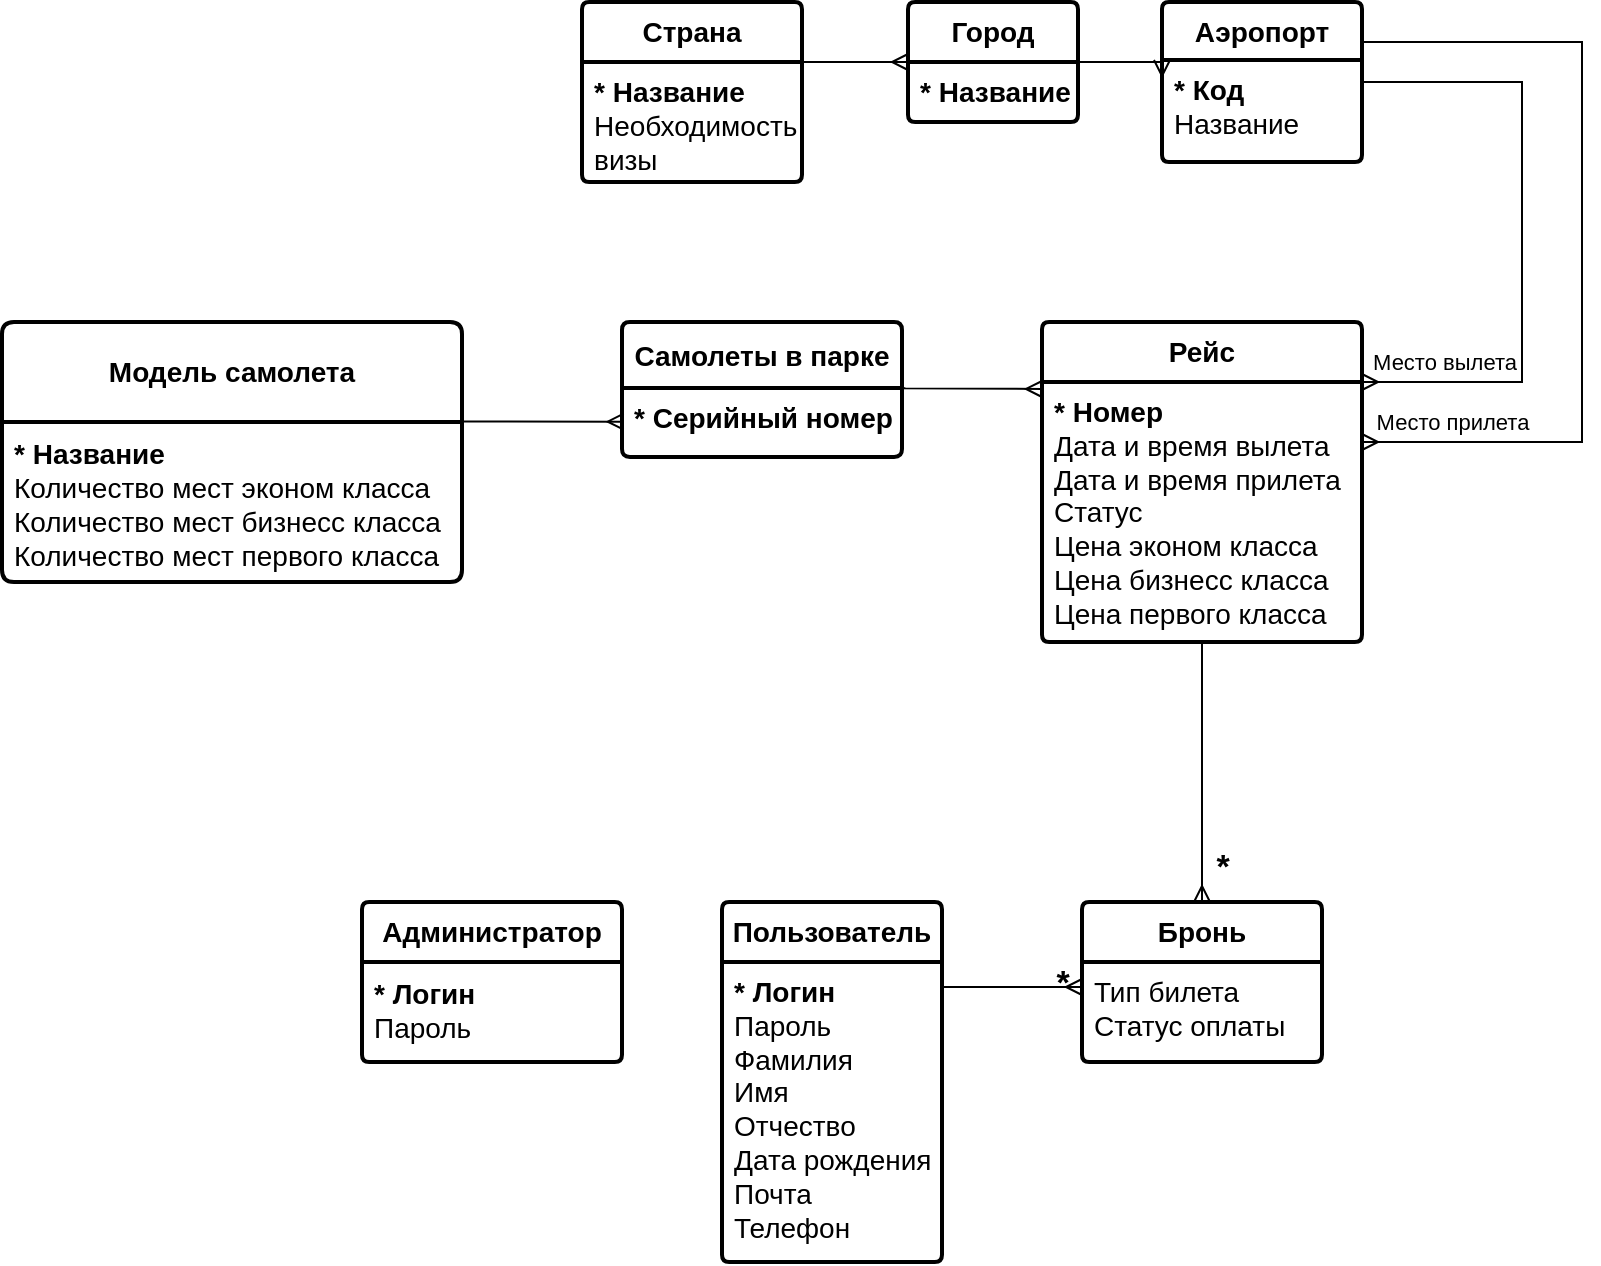<mxfile version="23.1.5" type="device">
  <diagram name="Страница — 1" id="cLjbmlqy-ygLtGLeqxRx">
    <mxGraphModel dx="2976" dy="683" grid="1" gridSize="10" guides="1" tooltips="1" connect="1" arrows="1" fold="1" page="1" pageScale="1" pageWidth="827" pageHeight="1169" math="0" shadow="0">
      <root>
        <mxCell id="0" />
        <mxCell id="1" parent="0" />
        <mxCell id="_czjdlP7NAZFudH9wTXd-5" value="&lt;b&gt;Пользователь&lt;/b&gt;" style="swimlane;childLayout=stackLayout;horizontal=1;startSize=30;horizontalStack=0;rounded=1;fontSize=14;fontStyle=0;strokeWidth=2;resizeParent=0;resizeLast=1;shadow=0;dashed=0;align=center;arcSize=4;whiteSpace=wrap;html=1;" parent="1" vertex="1">
          <mxGeometry x="-720" y="530" width="110" height="180" as="geometry" />
        </mxCell>
        <mxCell id="_czjdlP7NAZFudH9wTXd-6" value="&lt;font style=&quot;font-size: 14px;&quot;&gt;&lt;b&gt;* Логин&lt;br&gt;&lt;/b&gt;Пароль&lt;br&gt;Фамилия&lt;br&gt;Имя&lt;br&gt;Отчество&lt;br&gt;Дата рождения&lt;br&gt;Почта&lt;br&gt;Телефон&lt;/font&gt;" style="align=left;strokeColor=none;fillColor=none;spacingLeft=4;fontSize=12;verticalAlign=top;resizable=0;rotatable=0;part=1;html=1;" parent="_czjdlP7NAZFudH9wTXd-5" vertex="1">
          <mxGeometry y="30" width="110" height="150" as="geometry" />
        </mxCell>
        <mxCell id="_czjdlP7NAZFudH9wTXd-8" value="&lt;b&gt;Модель самолета&lt;/b&gt;" style="swimlane;childLayout=stackLayout;horizontal=1;startSize=50;horizontalStack=0;rounded=1;fontSize=14;fontStyle=0;strokeWidth=2;resizeParent=0;resizeLast=1;shadow=0;dashed=0;align=center;arcSize=4;whiteSpace=wrap;html=1;" parent="1" vertex="1">
          <mxGeometry x="-1080" y="240" width="230" height="130" as="geometry" />
        </mxCell>
        <mxCell id="_czjdlP7NAZFudH9wTXd-9" value="&lt;div style=&quot;font-size: 15px;&quot;&gt;&lt;b style=&quot;background-color: initial; font-size: 14px;&quot;&gt;* Название&lt;/b&gt;&lt;/div&gt;&lt;font style=&quot;font-size: 14px;&quot;&gt;&lt;div style=&quot;&quot;&gt;&lt;span style=&quot;background-color: initial;&quot;&gt;Количество мест&amp;nbsp;&lt;/span&gt;&lt;span style=&quot;background-color: initial;&quot;&gt;эконом класса&lt;/span&gt;&lt;/div&gt;&lt;div style=&quot;&quot;&gt;&lt;span style=&quot;background-color: initial;&quot;&gt;Количество мест бизнесс класса&lt;/span&gt;&lt;/div&gt;&lt;div style=&quot;&quot;&gt;&lt;span style=&quot;background-color: initial;&quot;&gt;Количество мест первого класса&lt;/span&gt;&lt;/div&gt;&lt;/font&gt;" style="align=left;strokeColor=none;fillColor=none;spacingLeft=4;fontSize=12;verticalAlign=top;resizable=0;rotatable=0;part=1;html=1;" parent="_czjdlP7NAZFudH9wTXd-8" vertex="1">
          <mxGeometry y="50" width="230" height="80" as="geometry" />
        </mxCell>
        <mxCell id="_czjdlP7NAZFudH9wTXd-10" value="&lt;b&gt;Самолеты в парке&lt;/b&gt;" style="swimlane;childLayout=stackLayout;horizontal=1;startSize=33;horizontalStack=0;rounded=1;fontSize=14;fontStyle=0;strokeWidth=2;resizeParent=0;resizeLast=1;shadow=0;dashed=0;align=center;arcSize=4;whiteSpace=wrap;html=1;" parent="1" vertex="1">
          <mxGeometry x="-770" y="240" width="140" height="67.5" as="geometry" />
        </mxCell>
        <mxCell id="_czjdlP7NAZFudH9wTXd-11" value="&lt;font style=&quot;font-size: 14px;&quot;&gt;&lt;b&gt;* Серийный номер&lt;br&gt;&lt;/b&gt;&lt;br&gt;&lt;/font&gt;" style="align=left;strokeColor=none;fillColor=none;spacingLeft=4;fontSize=12;verticalAlign=top;resizable=0;rotatable=0;part=1;html=1;" parent="_czjdlP7NAZFudH9wTXd-10" vertex="1">
          <mxGeometry y="33" width="140" height="34.5" as="geometry" />
        </mxCell>
        <mxCell id="AS12uEGzcnYFTBffjhOc-1" value="&lt;b&gt;Страна&lt;/b&gt;" style="swimlane;childLayout=stackLayout;horizontal=1;startSize=30;horizontalStack=0;rounded=1;fontSize=14;fontStyle=0;strokeWidth=2;resizeParent=0;resizeLast=1;shadow=0;dashed=0;align=center;arcSize=4;whiteSpace=wrap;html=1;" parent="1" vertex="1">
          <mxGeometry x="-790" y="80" width="110" height="90" as="geometry" />
        </mxCell>
        <mxCell id="AS12uEGzcnYFTBffjhOc-2" value="&lt;font style=&quot;font-size: 14px;&quot;&gt;&lt;b&gt;* Название&lt;br&gt;&lt;/b&gt;Необходимость&lt;br&gt;визы&lt;br&gt;&lt;/font&gt;" style="align=left;strokeColor=none;fillColor=none;spacingLeft=4;fontSize=12;verticalAlign=top;resizable=0;rotatable=0;part=1;html=1;" parent="AS12uEGzcnYFTBffjhOc-1" vertex="1">
          <mxGeometry y="30" width="110" height="60" as="geometry" />
        </mxCell>
        <mxCell id="AS12uEGzcnYFTBffjhOc-3" value="&lt;b&gt;Город&lt;/b&gt;" style="swimlane;childLayout=stackLayout;horizontal=1;startSize=30;horizontalStack=0;rounded=1;fontSize=14;fontStyle=0;strokeWidth=2;resizeParent=0;resizeLast=1;shadow=0;dashed=0;align=center;arcSize=4;whiteSpace=wrap;html=1;" parent="1" vertex="1">
          <mxGeometry x="-627" y="80" width="85" height="60" as="geometry" />
        </mxCell>
        <mxCell id="AS12uEGzcnYFTBffjhOc-4" value="&lt;font style=&quot;font-size: 14px;&quot;&gt;&lt;b&gt;* Название&lt;br&gt;&lt;/b&gt;&lt;br&gt;&lt;/font&gt;" style="align=left;strokeColor=none;fillColor=none;spacingLeft=4;fontSize=12;verticalAlign=top;resizable=0;rotatable=0;part=1;html=1;" parent="AS12uEGzcnYFTBffjhOc-3" vertex="1">
          <mxGeometry y="30" width="85" height="30" as="geometry" />
        </mxCell>
        <mxCell id="AS12uEGzcnYFTBffjhOc-5" value="&lt;b&gt;Аэропорт&lt;/b&gt;" style="swimlane;childLayout=stackLayout;horizontal=1;startSize=29;horizontalStack=0;rounded=1;fontSize=14;fontStyle=0;strokeWidth=2;resizeParent=0;resizeLast=1;shadow=0;dashed=0;align=center;arcSize=4;whiteSpace=wrap;html=1;" parent="1" vertex="1">
          <mxGeometry x="-500" y="80" width="100" height="80" as="geometry" />
        </mxCell>
        <mxCell id="AS12uEGzcnYFTBffjhOc-6" value="&lt;font style=&quot;font-size: 14px;&quot;&gt;&lt;b&gt;* Код&lt;br&gt;&lt;/b&gt;Название&lt;br&gt;&lt;br&gt;&lt;/font&gt;" style="align=left;strokeColor=none;fillColor=none;spacingLeft=4;fontSize=12;verticalAlign=top;resizable=0;rotatable=0;part=1;html=1;" parent="AS12uEGzcnYFTBffjhOc-5" vertex="1">
          <mxGeometry y="29" width="100" height="51" as="geometry" />
        </mxCell>
        <mxCell id="AS12uEGzcnYFTBffjhOc-7" value="&lt;b&gt;Рейс&lt;/b&gt;" style="swimlane;childLayout=stackLayout;horizontal=1;startSize=30;horizontalStack=0;rounded=1;fontSize=14;fontStyle=0;strokeWidth=2;resizeParent=0;resizeLast=1;shadow=0;dashed=0;align=center;arcSize=4;whiteSpace=wrap;html=1;" parent="1" vertex="1">
          <mxGeometry x="-560" y="240" width="160" height="160" as="geometry" />
        </mxCell>
        <mxCell id="AS12uEGzcnYFTBffjhOc-8" value="&lt;font style=&quot;font-size: 14px;&quot;&gt;&lt;b&gt;* Номер&lt;/b&gt;&lt;br&gt;Дата и время вылета&lt;br&gt;Дата и время прилета&lt;br&gt;Статус&lt;br&gt;Цена эконом класса&lt;br&gt;Цена бизнесс класса&lt;br&gt;Цена первого класса&lt;br&gt;&lt;/font&gt;" style="align=left;strokeColor=none;fillColor=none;spacingLeft=4;fontSize=12;verticalAlign=top;resizable=0;rotatable=0;part=1;html=1;" parent="AS12uEGzcnYFTBffjhOc-7" vertex="1">
          <mxGeometry y="30" width="160" height="130" as="geometry" />
        </mxCell>
        <mxCell id="ajeclIly8woDuwXvFi3p-1" style="edgeStyle=orthogonalEdgeStyle;rounded=0;orthogonalLoop=1;jettySize=auto;html=1;exitX=0.5;exitY=1;exitDx=0;exitDy=0;" parent="AS12uEGzcnYFTBffjhOc-7" source="AS12uEGzcnYFTBffjhOc-8" target="AS12uEGzcnYFTBffjhOc-8" edge="1">
          <mxGeometry relative="1" as="geometry" />
        </mxCell>
        <mxCell id="AS12uEGzcnYFTBffjhOc-9" value="&lt;b&gt;Бронь&lt;/b&gt;" style="swimlane;childLayout=stackLayout;horizontal=1;startSize=30;horizontalStack=0;rounded=1;fontSize=14;fontStyle=0;strokeWidth=2;resizeParent=0;resizeLast=1;shadow=0;dashed=0;align=center;arcSize=4;whiteSpace=wrap;html=1;" parent="1" vertex="1">
          <mxGeometry x="-540" y="530" width="120" height="80" as="geometry" />
        </mxCell>
        <mxCell id="AS12uEGzcnYFTBffjhOc-10" value="&lt;font style=&quot;font-size: 14px;&quot;&gt;Тип билета&lt;br&gt;Статус оплаты&lt;br&gt;&lt;/font&gt;" style="align=left;strokeColor=none;fillColor=none;spacingLeft=4;fontSize=12;verticalAlign=top;resizable=0;rotatable=0;part=1;html=1;" parent="AS12uEGzcnYFTBffjhOc-9" vertex="1">
          <mxGeometry y="30" width="120" height="50" as="geometry" />
        </mxCell>
        <mxCell id="AS12uEGzcnYFTBffjhOc-27" value="" style="edgeStyle=orthogonalEdgeStyle;fontSize=12;html=1;endArrow=ERmany;rounded=0;exitX=1;exitY=0;exitDx=0;exitDy=0;entryX=0;entryY=0;entryDx=0;entryDy=0;" parent="1" source="AS12uEGzcnYFTBffjhOc-2" target="AS12uEGzcnYFTBffjhOc-4" edge="1">
          <mxGeometry width="100" height="100" relative="1" as="geometry">
            <mxPoint x="-630" y="200" as="sourcePoint" />
            <mxPoint x="-530" y="200" as="targetPoint" />
            <Array as="points">
              <mxPoint x="-630" y="110" />
              <mxPoint x="-630" y="110" />
            </Array>
          </mxGeometry>
        </mxCell>
        <mxCell id="AS12uEGzcnYFTBffjhOc-28" value="" style="edgeStyle=orthogonalEdgeStyle;fontSize=12;html=1;endArrow=ERmany;rounded=0;exitX=1;exitY=0.5;exitDx=0;exitDy=0;entryX=0;entryY=0;entryDx=0;entryDy=0;" parent="1" source="AS12uEGzcnYFTBffjhOc-3" target="AS12uEGzcnYFTBffjhOc-6" edge="1">
          <mxGeometry width="100" height="100" relative="1" as="geometry">
            <mxPoint x="-515" y="190" as="sourcePoint" />
            <mxPoint x="-435" y="190" as="targetPoint" />
            <Array as="points">
              <mxPoint x="-500" y="110" />
            </Array>
          </mxGeometry>
        </mxCell>
        <mxCell id="AS12uEGzcnYFTBffjhOc-33" value="" style="edgeStyle=orthogonalEdgeStyle;fontSize=12;html=1;endArrow=ERmany;rounded=0;exitX=0.981;exitY=-0.004;exitDx=0;exitDy=0;exitPerimeter=0;entryX=0.006;entryY=0.488;entryDx=0;entryDy=0;entryPerimeter=0;" parent="1" source="_czjdlP7NAZFudH9wTXd-9" target="_czjdlP7NAZFudH9wTXd-11" edge="1">
          <mxGeometry width="100" height="100" relative="1" as="geometry">
            <mxPoint x="-850" y="290" as="sourcePoint" />
            <mxPoint x="-730" y="290" as="targetPoint" />
            <Array as="points">
              <mxPoint x="-850" y="290" />
            </Array>
          </mxGeometry>
        </mxCell>
        <mxCell id="AS12uEGzcnYFTBffjhOc-35" value="" style="edgeStyle=orthogonalEdgeStyle;fontSize=12;html=1;endArrow=ERmany;rounded=0;exitX=1.012;exitY=0.49;exitDx=0;exitDy=0;exitPerimeter=0;entryX=0.005;entryY=0.02;entryDx=0;entryDy=0;entryPerimeter=0;" parent="1" source="_czjdlP7NAZFudH9wTXd-10" edge="1">
          <mxGeometry width="100" height="100" relative="1" as="geometry">
            <mxPoint x="-630.24" y="274.004" as="sourcePoint" />
            <mxPoint x="-560" y="273.5" as="targetPoint" />
            <Array as="points">
              <mxPoint x="-632" y="273" />
            </Array>
          </mxGeometry>
        </mxCell>
        <mxCell id="AS12uEGzcnYFTBffjhOc-36" value="" style="edgeStyle=orthogonalEdgeStyle;fontSize=12;html=1;endArrow=ERmany;rounded=0;exitX=1;exitY=0;exitDx=0;exitDy=0;entryX=1;entryY=0;entryDx=0;entryDy=0;" parent="1" source="AS12uEGzcnYFTBffjhOc-6" target="AS12uEGzcnYFTBffjhOc-8" edge="1">
          <mxGeometry width="100" height="100" relative="1" as="geometry">
            <mxPoint x="-360.0" y="190.0" as="sourcePoint" />
            <mxPoint x="-277.88" y="190.28" as="targetPoint" />
            <Array as="points">
              <mxPoint x="-400" y="120" />
              <mxPoint x="-320" y="120" />
              <mxPoint x="-320" y="270" />
            </Array>
          </mxGeometry>
        </mxCell>
        <mxCell id="AS12uEGzcnYFTBffjhOc-38" value="Место вылета" style="edgeLabel;html=1;align=center;verticalAlign=middle;resizable=0;points=[];" parent="AS12uEGzcnYFTBffjhOc-36" vertex="1" connectable="0">
          <mxGeometry x="0.774" y="3" relative="1" as="geometry">
            <mxPoint x="4" y="-13" as="offset" />
          </mxGeometry>
        </mxCell>
        <mxCell id="AS12uEGzcnYFTBffjhOc-37" value="" style="edgeStyle=orthogonalEdgeStyle;fontSize=12;html=1;endArrow=ERmany;rounded=0;exitX=1;exitY=0;exitDx=0;exitDy=0;" parent="1" edge="1">
          <mxGeometry width="100" height="100" relative="1" as="geometry">
            <mxPoint x="-400" y="100" as="sourcePoint" />
            <mxPoint x="-400" y="300" as="targetPoint" />
            <Array as="points">
              <mxPoint x="-290" y="100" />
              <mxPoint x="-290" y="300" />
            </Array>
          </mxGeometry>
        </mxCell>
        <mxCell id="AS12uEGzcnYFTBffjhOc-39" value="Место прилета" style="edgeLabel;html=1;align=center;verticalAlign=middle;resizable=0;points=[];" parent="AS12uEGzcnYFTBffjhOc-37" vertex="1" connectable="0">
          <mxGeometry x="0.734" y="1" relative="1" as="geometry">
            <mxPoint x="-11" y="-11" as="offset" />
          </mxGeometry>
        </mxCell>
        <mxCell id="AS12uEGzcnYFTBffjhOc-41" style="edgeStyle=orthogonalEdgeStyle;rounded=0;orthogonalLoop=1;jettySize=auto;html=1;entryX=0;entryY=0.25;entryDx=0;entryDy=0;endArrow=ERmany;endFill=0;" parent="1" source="_czjdlP7NAZFudH9wTXd-6" target="AS12uEGzcnYFTBffjhOc-10" edge="1">
          <mxGeometry relative="1" as="geometry">
            <Array as="points">
              <mxPoint x="-597" y="573" />
            </Array>
          </mxGeometry>
        </mxCell>
        <mxCell id="AS12uEGzcnYFTBffjhOc-45" value="&lt;b&gt;&lt;font style=&quot;font-size: 17px;&quot;&gt;*&lt;/font&gt;&lt;/b&gt;" style="edgeLabel;html=1;align=center;verticalAlign=middle;resizable=0;points=[];labelBackgroundColor=none;" parent="AS12uEGzcnYFTBffjhOc-41" vertex="1" connectable="0">
          <mxGeometry x="0.257" y="1" relative="1" as="geometry">
            <mxPoint x="16" y="-1" as="offset" />
          </mxGeometry>
        </mxCell>
        <mxCell id="AS12uEGzcnYFTBffjhOc-42" style="edgeStyle=orthogonalEdgeStyle;rounded=0;orthogonalLoop=1;jettySize=auto;html=1;entryX=0.5;entryY=0;entryDx=0;entryDy=0;endArrow=ERmany;endFill=0;" parent="1" source="AS12uEGzcnYFTBffjhOc-8" target="AS12uEGzcnYFTBffjhOc-9" edge="1">
          <mxGeometry relative="1" as="geometry" />
        </mxCell>
        <mxCell id="AS12uEGzcnYFTBffjhOc-43" value="*" style="edgeLabel;html=1;align=center;verticalAlign=top;resizable=0;points=[];fontSize=17;fontStyle=1;spacing=0;horizontal=1;labelPosition=center;verticalLabelPosition=bottom;labelBackgroundColor=none;" parent="AS12uEGzcnYFTBffjhOc-42" vertex="1" connectable="0">
          <mxGeometry x="0.504" y="-2" relative="1" as="geometry">
            <mxPoint x="12" as="offset" />
          </mxGeometry>
        </mxCell>
        <mxCell id="AS12uEGzcnYFTBffjhOc-46" value="&lt;b&gt;Администратор&lt;/b&gt;" style="swimlane;childLayout=stackLayout;horizontal=1;startSize=30;horizontalStack=0;rounded=1;fontSize=14;fontStyle=0;strokeWidth=2;resizeParent=0;resizeLast=1;shadow=0;dashed=0;align=center;arcSize=4;whiteSpace=wrap;html=1;" parent="1" vertex="1">
          <mxGeometry x="-900" y="530" width="130" height="80" as="geometry" />
        </mxCell>
        <mxCell id="AS12uEGzcnYFTBffjhOc-47" value="&lt;div style=&quot;font-size: 15px;&quot;&gt;&lt;b style=&quot;background-color: initial; font-size: 14px;&quot;&gt;* Логин&lt;/b&gt;&lt;/div&gt;&lt;font style=&quot;font-size: 14px;&quot;&gt;&lt;div style=&quot;&quot;&gt;&lt;span style=&quot;background-color: initial;&quot;&gt;Пароль&lt;/span&gt;&lt;/div&gt;&lt;/font&gt;" style="align=left;strokeColor=none;fillColor=none;spacingLeft=4;fontSize=12;verticalAlign=top;resizable=0;rotatable=0;part=1;html=1;" parent="AS12uEGzcnYFTBffjhOc-46" vertex="1">
          <mxGeometry y="30" width="130" height="50" as="geometry" />
        </mxCell>
      </root>
    </mxGraphModel>
  </diagram>
</mxfile>
